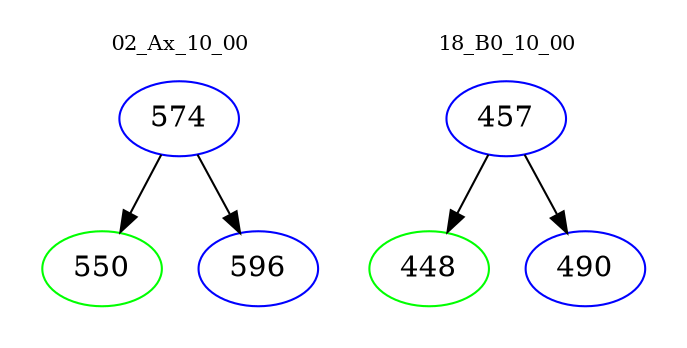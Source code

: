 digraph{
subgraph cluster_0 {
color = white
label = "02_Ax_10_00";
fontsize=10;
T0_574 [label="574", color="blue"]
T0_574 -> T0_550 [color="black"]
T0_550 [label="550", color="green"]
T0_574 -> T0_596 [color="black"]
T0_596 [label="596", color="blue"]
}
subgraph cluster_1 {
color = white
label = "18_B0_10_00";
fontsize=10;
T1_457 [label="457", color="blue"]
T1_457 -> T1_448 [color="black"]
T1_448 [label="448", color="green"]
T1_457 -> T1_490 [color="black"]
T1_490 [label="490", color="blue"]
}
}
